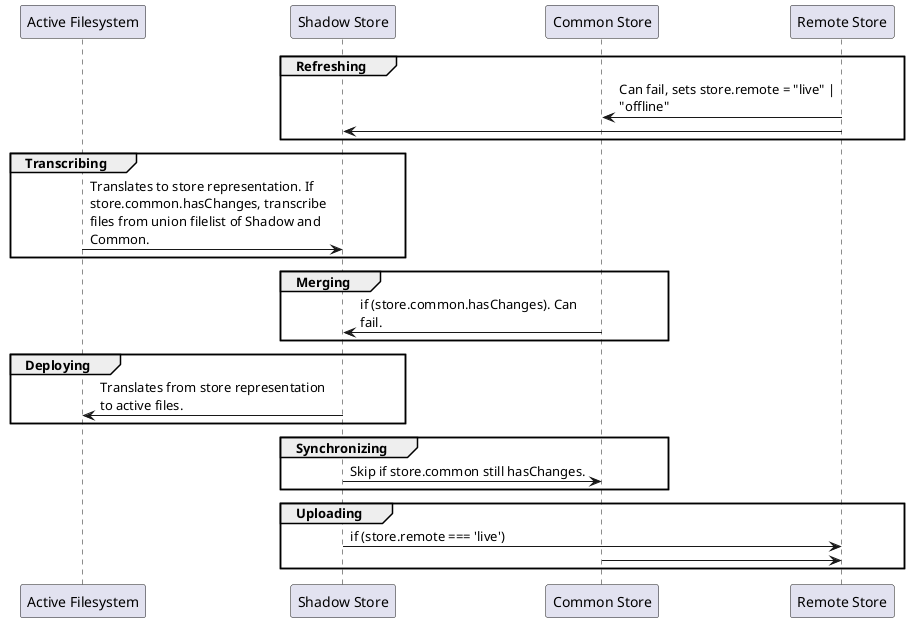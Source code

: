 @startuml meta-dotfiles synchronization sequence
skinparam MaxMessageSize 240
participant "Active Filesystem" as Active
participant "Shadow Store" as Shadow
participant "Common Store" as Common
participant "Remote Store" as Remote
group Refreshing
    Remote -> Common: Can fail, sets store.remote = "live" | "offline"
    Remote -> Shadow
end
group Transcribing
    Active -> Shadow: Translates to store representation. If store.common.hasChanges, transcribe files from union filelist of Shadow and Common.
end
group Merging
    Common -> Shadow: if (store.common.hasChanges). Can fail.
end
group Deploying
    Shadow -> Active: Translates from store representation to active files.
end
group Synchronizing
    Shadow -> Common: Skip if store.common still hasChanges.
end
group Uploading
    Shadow -> Remote: if (store.remote === 'live')
    Common -> Remote
end
@enduml
